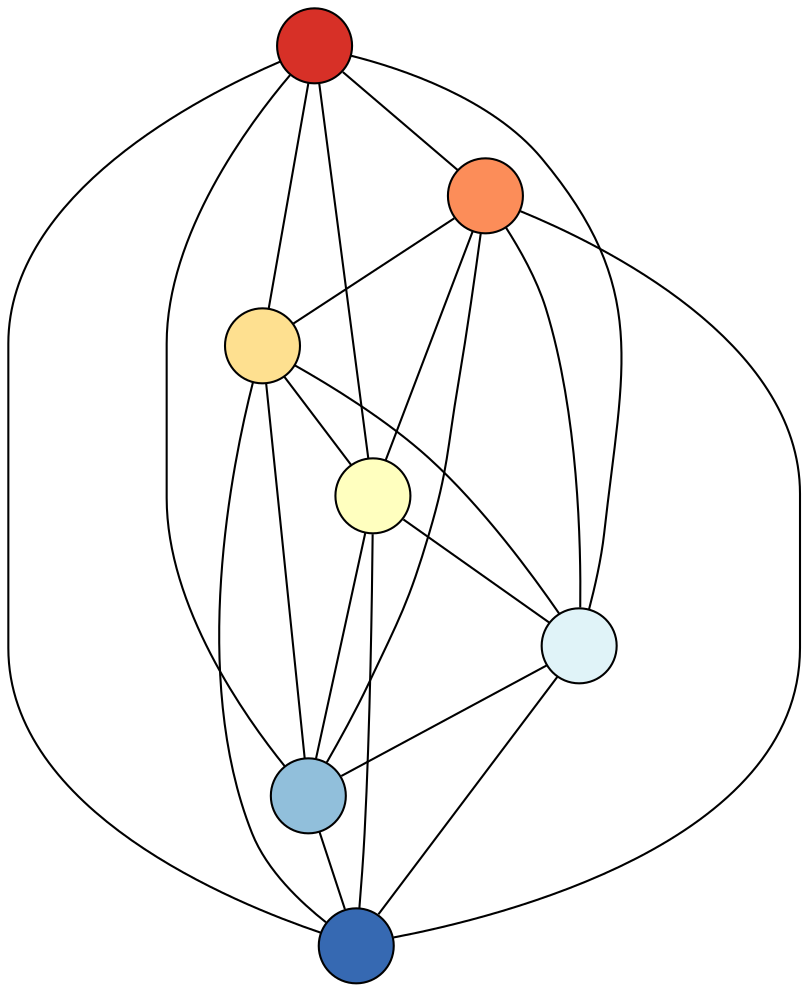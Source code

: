 // https://dreampuf.github.io/GraphvizOnline/
// Run with engine "circo"
// Favicon color #3669B2
// Color palettes to explore:
// https://coolors.co/3669b2-e3b505-95190c-610345-727d71
digraph G {
    node [colorscheme="rdylbu7"]
    A[shape=circle label="" fillcolor="1" style="filled"]
    B[shape=circle label="" fillcolor="2" style="filled"]
    C[shape=circle label="" fillcolor="3" style="filled"]
    D[shape=circle label="" fillcolor="4" style="filled"]
    E[shape=circle label="" fillcolor="5" style="filled"]
    F[shape=circle label="" fillcolor="6" style="filled"]
    G[shape=circle label="" fillcolor="#3669B2" style="filled"]
    A -> B[dir=none] ;
    A -> C[dir=none] ;
    A -> D[dir=none] ;
    A -> E[dir=none] ;
    A -> F[dir=none] ;
    A -> G[dir=none] ;
    B -> C[dir=none] ;
    B -> D[dir=none] ;
    B -> E[dir=none] ;
    B -> F[dir=none] ;
    B -> G[dir=none] ;
    C -> D[dir=none] ;
    C -> E[dir=none] ;
    C -> F[dir=none] ;
    C -> G[dir=none] ;
    D -> E[dir=none] ;
    D -> F[dir=none] ;
    D -> G[dir=none] ;
    E -> F[dir=none] ;
    E -> G[dir=none] ;
    F -> G[dir=none] ;
}
